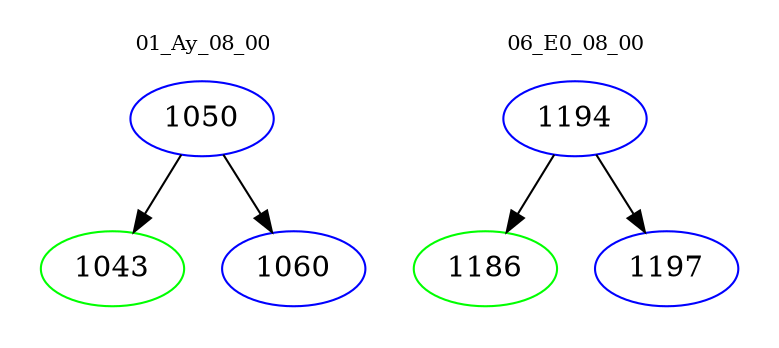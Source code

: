 digraph{
subgraph cluster_0 {
color = white
label = "01_Ay_08_00";
fontsize=10;
T0_1050 [label="1050", color="blue"]
T0_1050 -> T0_1043 [color="black"]
T0_1043 [label="1043", color="green"]
T0_1050 -> T0_1060 [color="black"]
T0_1060 [label="1060", color="blue"]
}
subgraph cluster_1 {
color = white
label = "06_E0_08_00";
fontsize=10;
T1_1194 [label="1194", color="blue"]
T1_1194 -> T1_1186 [color="black"]
T1_1186 [label="1186", color="green"]
T1_1194 -> T1_1197 [color="black"]
T1_1197 [label="1197", color="blue"]
}
}

